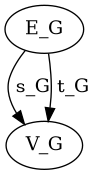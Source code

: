 @startuml
digraph Diagram {
  "E_G";
  "V_G";
  "E_G"->"V_G" [label=" s_G"];
  "E_G"->"V_G" [label=" t_G"];
}
@enduml
